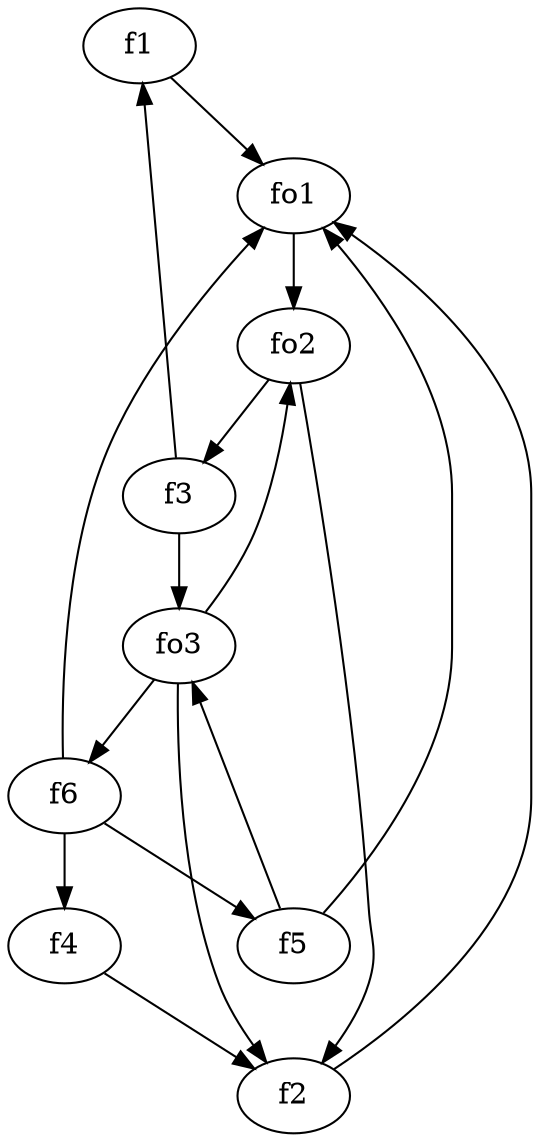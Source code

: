 strict digraph  {
f1;
f2;
f3;
f4;
f5;
f6;
fo1;
fo2;
fo3;
f1 -> fo1  [weight=2];
f2 -> fo1  [weight=2];
f3 -> f1  [weight=2];
f3 -> fo3  [weight=2];
f4 -> f2  [weight=2];
f5 -> fo1  [weight=2];
f5 -> fo3  [weight=2];
f6 -> fo1  [weight=2];
f6 -> f4  [weight=2];
f6 -> f5  [weight=2];
fo1 -> fo2  [weight=2];
fo2 -> f3  [weight=2];
fo2 -> f2  [weight=2];
fo3 -> fo2  [weight=2];
fo3 -> f2  [weight=2];
fo3 -> f6  [weight=2];
}
